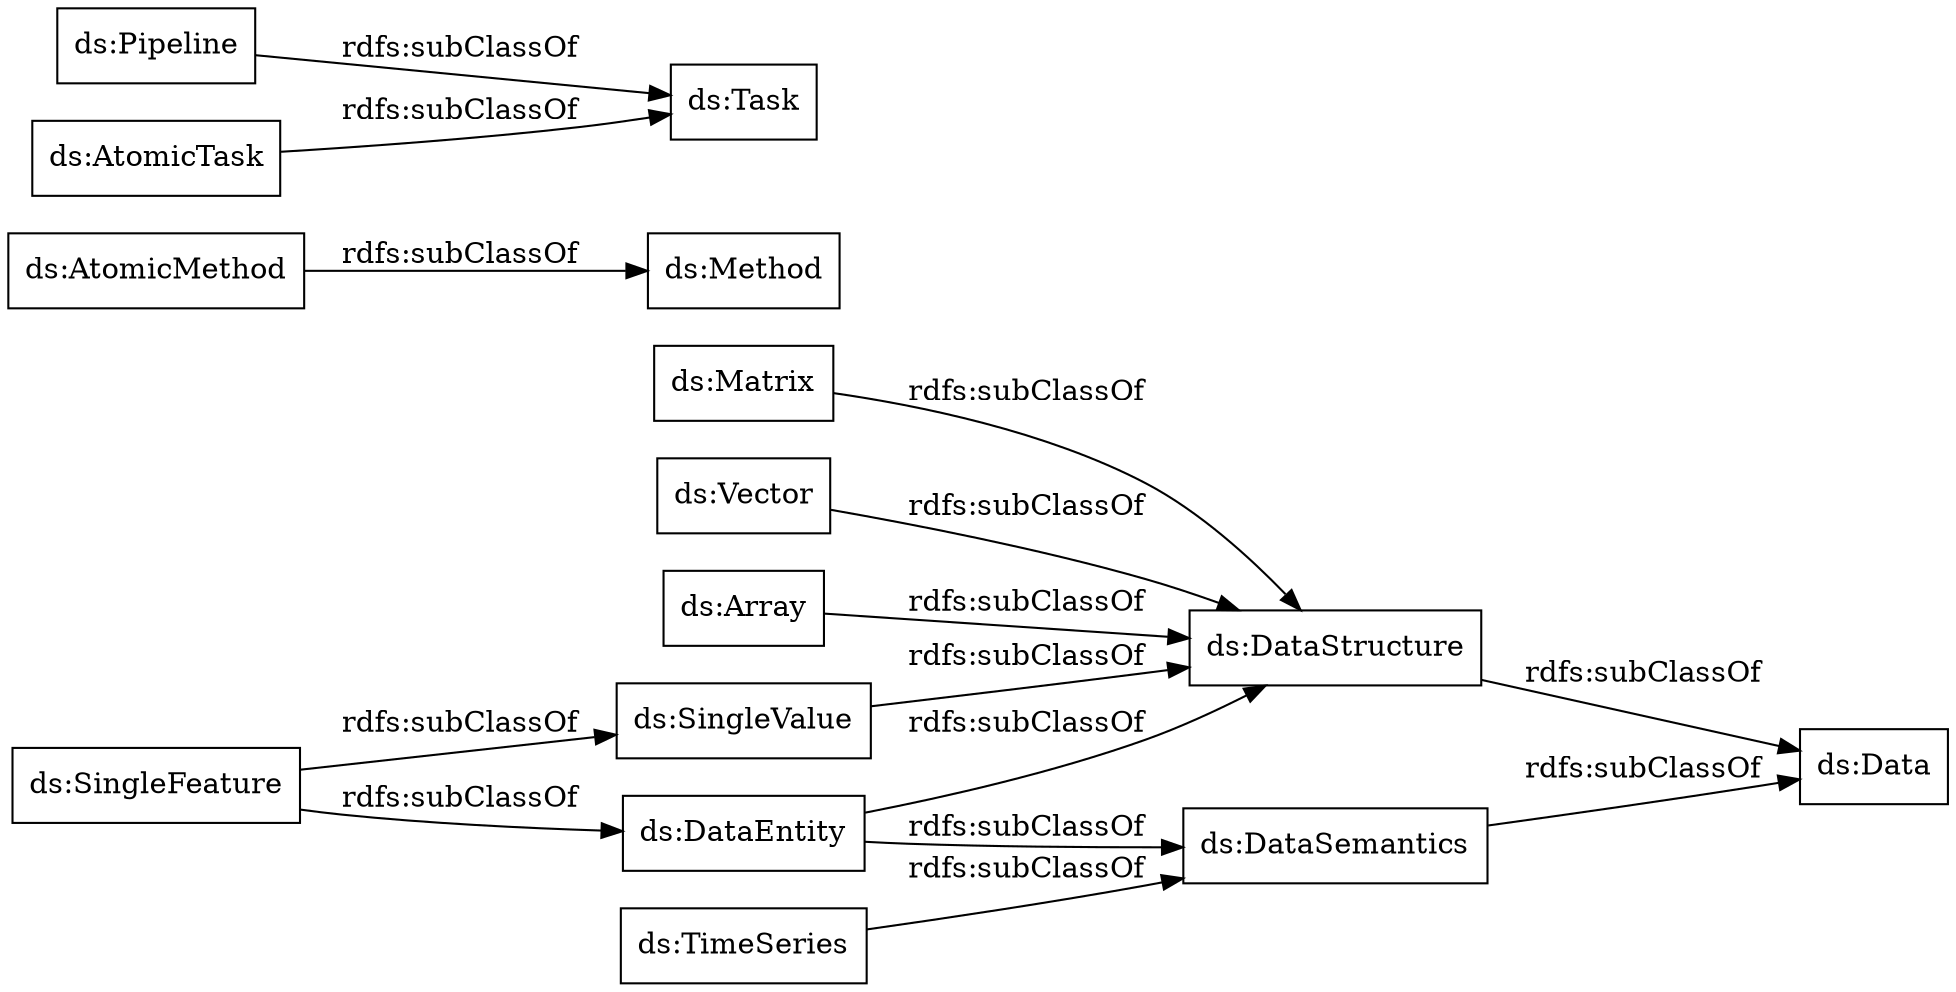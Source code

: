 digraph ar2dtool_diagram { 
rankdir=LR;
size="1000"
node [shape = rectangle, color="black"]; "ds:Array" "ds:Data" "ds:Method" "ds:Pipeline" "ds:Task" "ds:SingleValue" "ds:Matrix" "ds:DataSemantics" "ds:DataStructure" "ds:AtomicTask" "ds:Vector" "ds:DataEntity" "ds:SingleFeature" "ds:AtomicMethod" "ds:TimeSeries" ; /*classes style*/
	"ds:TimeSeries" -> "ds:DataSemantics" [ label = "rdfs:subClassOf" ];
	"ds:Pipeline" -> "ds:Task" [ label = "rdfs:subClassOf" ];
	"ds:Vector" -> "ds:DataStructure" [ label = "rdfs:subClassOf" ];
	"ds:SingleFeature" -> "ds:SingleValue" [ label = "rdfs:subClassOf" ];
	"ds:SingleFeature" -> "ds:DataEntity" [ label = "rdfs:subClassOf" ];
	"ds:DataEntity" -> "ds:DataStructure" [ label = "rdfs:subClassOf" ];
	"ds:DataEntity" -> "ds:DataSemantics" [ label = "rdfs:subClassOf" ];
	"ds:Array" -> "ds:DataStructure" [ label = "rdfs:subClassOf" ];
	"ds:Matrix" -> "ds:DataStructure" [ label = "rdfs:subClassOf" ];
	"ds:DataStructure" -> "ds:Data" [ label = "rdfs:subClassOf" ];
	"ds:SingleValue" -> "ds:DataStructure" [ label = "rdfs:subClassOf" ];
	"ds:AtomicMethod" -> "ds:Method" [ label = "rdfs:subClassOf" ];
	"ds:AtomicTask" -> "ds:Task" [ label = "rdfs:subClassOf" ];
	"ds:DataSemantics" -> "ds:Data" [ label = "rdfs:subClassOf" ];

}
